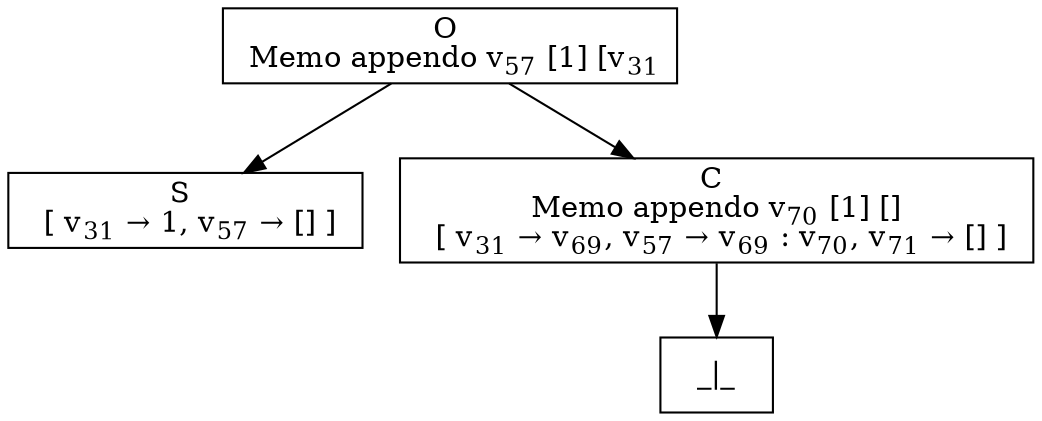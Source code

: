 digraph {
    graph [rankdir=TB
          ,bgcolor=transparent];
    node [shape=box
         ,fillcolor=white
         ,style=filled];
    0 [label=<O <BR/> Memo appendo v<SUB>57</SUB> [1] [v<SUB>31</SUB>]>];
    1 [label=<S <BR/>  [ v<SUB>31</SUB> &rarr; 1, v<SUB>57</SUB> &rarr; [] ] >];
    2 [label=<C <BR/> Memo appendo v<SUB>70</SUB> [1] [] <BR/>  [ v<SUB>31</SUB> &rarr; v<SUB>69</SUB>, v<SUB>57</SUB> &rarr; v<SUB>69</SUB> : v<SUB>70</SUB>, v<SUB>71</SUB> &rarr; [] ] >];
    3 [label=<_|_>];
    0 -> 1 [label=""];
    0 -> 2 [label=""];
    2 -> 3 [label=""];
}
